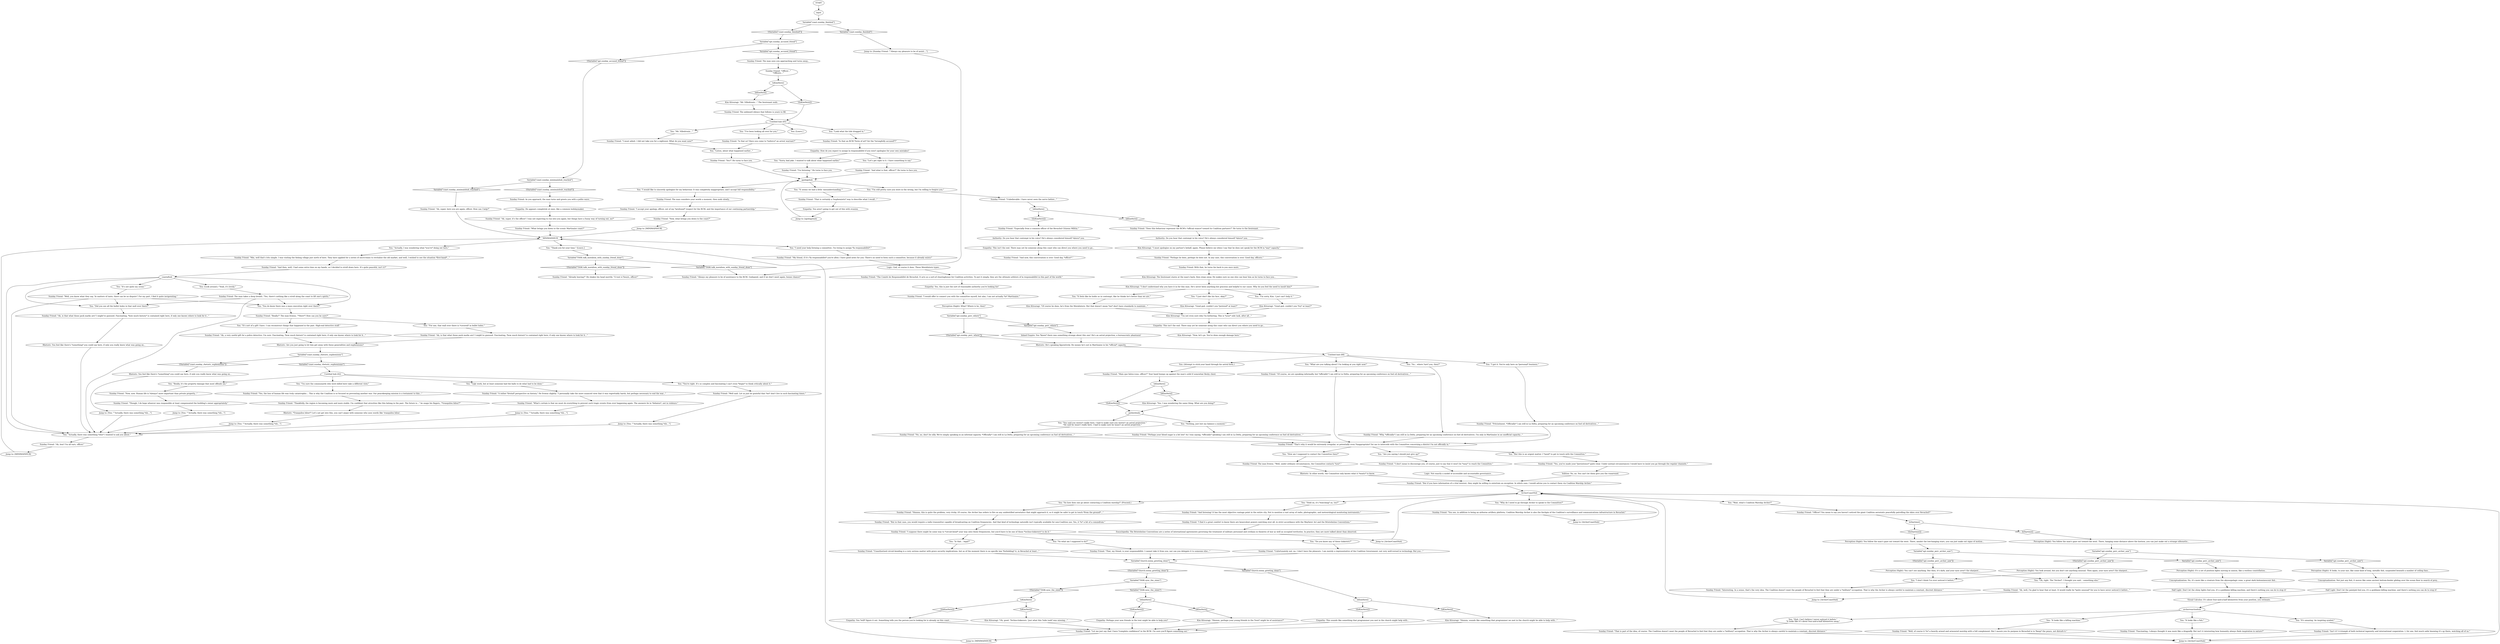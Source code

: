 # WESTCOAST / SUNDAY FRIEND
# PART OF THE MORALIST DREAM QUEST. You come across the Sunday friend enjoying the historical scenery. You also have the chance to apologise if you accused him earlier.
# ==================================================
digraph G {
	  0 [label="START"];
	  1 [label="input"];
	  2 [label="Untitled hub (05)"];
	  3 [label="Kim Kitsuragi: \"Now, let's go. You've done enough damage here.\""];
	  4 [label="You: \"I need your help forming a committee. I'm trying to assign *la responsabilité*.\""];
	  5 [label="You: \"I got it. You're only here on *personal* business.\""];
	  6 [label="Volition: No, no. You can't let them give you the runaround."];
	  7 [label="Variable[\"apt.sunday_perc_archer_saw\"]"];
	  8 [label="Variable[\"apt.sunday_perc_archer_saw\"]", shape=diamond];
	  9 [label="!(Variable[\"apt.sunday_perc_archer_saw\"])", shape=diamond];
	  10 [label="You: \"It's not quite my scene.\""];
	  11 [label="You: \"Did you see all the bullet holes in that wall over there?\""];
	  12 [label="Sunday Friend: The man takes a deep breath. \"Yes, there's nothing like a stroll along the coast to lift one's spirits.\""];
	  13 [label="Encyclopedia: The Bristelmüne Conventions are a series of international agreements governing the treatment of military personnel and civilians in theatres of war as well as occupied territories. In practice, they are more talked about than observed."];
	  14 [label="Sunday Friend: \"Unbelievable. I have never seen the nerve before...\""];
	  15 [label="Sunday Friend: \"Does this behaviour represent the RCM's *official stance* toward its Coalition partners?\" He turns to the lieutenant."];
	  16 [label="Sunday Friend: \"That is certainly a *euphemistic* way to describe what I recall...\""];
	  17 [label="Kim Kitsuragi: \"I must apologise on my partner's behalf, again. Please believe me when I say that he does not speak for the RCM in *any* capacity.\""];
	  18 [label="Empathy: He appears completely at ease, like a common holidaymaker."];
	  19 [label="Inland Empire: You *knew* there was something strange about this one! He's an astral projection, a bureaucratic phantasm!"];
	  20 [label="Untitled hub (08)"];
	  21 [label="Sunday Friend: \"Why, *officially* I am still in La Delta, preparing for an upcoming conference on fuel oil derivatives. I'm only in Martinaise in an unofficial capacity...\""];
	  22 [label="You: \"You said you weren't really here. I had to make sure you weren't an astral projection.\"\n\"He said he wasn't really here. I had to make sure he wasn't an astral projection.\""];
	  23 [label="Sunday Friend: \"Ah, well, I'm glad to hear that at least. It would really be *quite unusual* for you to have never noticed it before...\""];
	  24 [label="Jump to: [ArcherCoastHub]"];
	  25 [label="Sunday Friend: \"Ah, is that what those pock marks are? I might've guessed. Fascinating, *how much history* is contained right here, if only one knows where to look for it...\""];
	  26 [label="You: \"Ugly work, but at least someone had the balls to do what had to be done.\""];
	  27 [label="Rhetoric: You feel like there's *something* you could say here, if only you really knew what was going on..."];
	  28 [label="Variable[\"apt.sunday_accused_friend\"]"];
	  29 [label="Variable[\"apt.sunday_accused_friend\"]", shape=diamond];
	  30 [label="!(Variable[\"apt.sunday_accused_friend\"])", shape=diamond];
	  31 [label="Sunday Friend: The man considers your words a moment, then nods slowly..."];
	  32 [label="Sunday Friend: \"My friend, if it's *la responsabilité* you're after, I have good news for you: There's no need to form such a committee, because it already exists!\""];
	  33 [label="Variable[\"apt.sunday_perc_where\"]"];
	  34 [label="Variable[\"apt.sunday_perc_where\"]", shape=diamond];
	  35 [label="!(Variable[\"apt.sunday_perc_where\"])", shape=diamond];
	  36 [label="IsKimHere()"];
	  37 [label="IsKimHere()", shape=diamond];
	  38 [label="!(IsKimHere())", shape=diamond];
	  39 [label="Variable[\"coast.sunday_minimainhub_reached\"]"];
	  40 [label="Variable[\"coast.sunday_minimainhub_reached\"]", shape=diamond];
	  41 [label="!(Variable[\"coast.sunday_minimainhub_reached\"])", shape=diamond];
	  42 [label="Rhetoric: He's speaking figuratively. He means he's not in Martinaise in his *official* capacity."];
	  43 [label="You: \"Why do I need to go through Archer to speak to the Committee?\""];
	  44 [label="Perception (Sight): You follow the man's gaze out toward the west. There, amidst the low-hanging stars, you can just make out signs of motion..."];
	  45 [label="archerreactionhub"];
	  46 [label="You: \"It's amazing. An inspiring symbol.\""];
	  47 [label="Rhetoric: You feel like there's *something* you could say here, if only you really knew what was going on..."];
	  48 [label="Untitled hub (02)"];
	  49 [label="Empathy: This isn't the end. There may yet be someone along this coast who can direct you where you need to go..."];
	  50 [label="You: \"Look what the tide dragged in.\""];
	  51 [label="Sunday Friend: \"Yes?\" He turns to face you."];
	  52 [label="Perception (Sight): What? Where is he, then?"];
	  53 [label="You: (Attempt to stick your hand through his astral form.)"];
	  54 [label="Sunday Friend: \"That's why it would be extremely irregular, or potentially even *inappropriate* for me to intercede with the Committee concerning a district I'm not officially in.\""];
	  55 [label="jardorehubs"];
	  56 [label="You: \"It looks like a killing machine.\""];
	  57 [label="Sunday Friend: \"I suppose there might be some way to *circuit-bend* your way onto those frequencies, but you'd have to be one of those *techno-tinkerers* to do it.\""];
	  58 [label="You: \"Really, it's the property damage that most offends me.\""];
	  59 [label="IsKimHere()"];
	  60 [label="IsKimHere()", shape=diamond];
	  61 [label="!(IsKimHere())", shape=diamond];
	  62 [label="Sunday Friend: \"Ah, super, it's the officer! I was not expecting to run into you again, but things have a funny way of turning out, no?\""];
	  63 [label="You: \"Actually, I was wondering what *you're* doing out here.\""];
	  64 [label="You: \"Nothing, just lost my balance a moment.\""];
	  65 [label="Sunday Friend: \"Isn't it? A triumph of both technical ingenuity and international cooperation. I, for one, feel much safer knowing it's up there, watching all of us.\""];
	  66 [label="Variable[\"TASK.talk_moralism_with_sunday_friend_done\"]"];
	  67 [label="Variable[\"TASK.talk_moralism_with_sunday_friend_done\"]", shape=diamond];
	  68 [label="!(Variable[\"TASK.talk_moralism_with_sunday_friend_done\"])", shape=diamond];
	  69 [label="Sunday Friend: \"Always my pleasure to be of assistance to the RCM. Godspeed, and if we don't meet again, bonne chance!\""];
	  70 [label="Sunday Friend: \"Ah, a very useful gift for a police detective, I'm sure. Fascinating, *how much history* is contained right here, if only one knows where to look for it...\""];
	  71 [label="Kim Kitsuragi: \"Hmmm, perhaps your young friends in the *tent* might be of assistance?\""];
	  72 [label="Kim Kitsuragi: \"Mr. Villedrouin...\" The lieutenant nods."];
	  73 [label="Sunday Friend: \"I must admit. I did not take you for a sightseer. What do you want now?\""];
	  74 [label="Authority: Do you hear that contempt in his voice? He's always considered himself *above* you."];
	  75 [label="You: \"I'm sorry, Kim. I just can't help it.\""];
	  76 [label="Kim Kitsuragi: \"Good god, couldn't you *try* at least?\""];
	  77 [label="Kim Kitsuragi: \"I'm not even sure why I'm bothering. This is *your* side task, after all...\""];
	  78 [label="Empathy: Yes, this is just the sort of reasonable authority you're looking for!"];
	  79 [label="Sunday Friend: \"I would offer to connect you with the committee myself, but alas, I am not actually *in* Martinaise.\""];
	  80 [label="Perception (Sight): It looks, to your eye, like some kind of long, metallic fish, suspended beneath a number of ceiling fans..."];
	  81 [label="Jump to: [ArcherCoastHub]"];
	  82 [label="Sunday Friend: \"And then, well, I had some extra time on my hands, so I decided to stroll down here. It's quite peaceful, isn't it?\""];
	  83 [label="Variable[\"coast.sunday_finished\"]"];
	  84 [label="Variable[\"coast.sunday_finished\"]", shape=diamond];
	  85 [label="!(Variable[\"coast.sunday_finished\"])", shape=diamond];
	  86 [label="You: \"It feels like he holds us in contempt, like he thinks he's better than we are.\""];
	  87 [label="You: \"Thank you for your time.\" [Leave.]"];
	  88 [label="Sunday Friend: \"Perhaps your blood sugar is a bit low? As I was saying, *officially* speaking I am still in La Delta, preparing for an upcoming conference on fuel oil derivatives...\""];
	  89 [label="IsDaytime()"];
	  90 [label="IsDaytime()", shape=diamond];
	  91 [label="!(IsDaytime())", shape=diamond];
	  92 [label="Perception (Sight): It's a set of position lights moving in unison, like a restless constellation..."];
	  93 [label="Sunday Friend: \"Yes, the loss of human life was truly catastrophic... This is why the Coalition is so focused on preventing another war. Our peacekeeping mission is a testament to this...\""];
	  94 [label="Variable[\"TASK.sync_the_sines\"]"];
	  95 [label="Variable[\"TASK.sync_the_sines\"]", shape=diamond];
	  96 [label="!(Variable[\"TASK.sync_the_sines\"])", shape=diamond];
	  97 [label="Empathy: How do you expect to assign la responsabilité if you won't apologise for your own mistakes?"];
	  99 [label="Authority: Do you hear that contempt in his voice? He's always considered himself *above* you."];
	  100 [label="You: \"I just don't like his face, okay?\""];
	  101 [label="Kim Kitsuragi: \"Yes, I was wondering the same thing. What are you doing?\""];
	  102 [label="You: \"Are you saying I should just give up?\""];
	  103 [label="Variable[\"apt.sunday_perc_archer_saw\"]"];
	  104 [label="Variable[\"apt.sunday_perc_archer_saw\"]", shape=diamond];
	  105 [label="!(Variable[\"apt.sunday_perc_archer_saw\"])", shape=diamond];
	  106 [label="Conceptualization: No, it's more like a creature from the abyssopelagic zone, a great dark bioluminescent fish..."];
	  107 [label="Jump to: [MINIMAINHUB]"];
	  108 [label="IsKimHere()"];
	  109 [label="IsKimHere()", shape=diamond];
	  110 [label="!(IsKimHere())", shape=diamond];
	  111 [label="Sunday Friend: \"I accept your apology, officer, out of my *profound* respect for the RCM, and the importance of our continuing partnership.\""];
	  112 [label="Kim Kitsuragi: \"I don't understand why you have it in for this man. He's never been anything but gracious and helpful to our cause. Why do you feel the need to insult him?\""];
	  113 [label="Sunday Friend: The man frowns. \"Well, under ordinary circumstances, the Committee contacts *you*.\""];
	  114 [label="Sunday Friend: \"I don't mean to discourage you, of course, just to say that it won't be *easy* to reach the Committee.\""];
	  115 [label="You: \"Wait, what's Coalition Warship Archer?\""];
	  116 [label="Sunday Friend: \"Officer? You mean to say you haven't noticed the giant Coalition aerostatic peacefully patrolling the skies over Revachol?\""];
	  117 [label="Half Light: Don't let the paintjob fool you, it's a goddamn killing machine, and there's nothing you can do to stop it!"];
	  118 [label="You: \"I don't think I've ever noticed it before.\""];
	  119 [label="Sunday Friend: \"That is part of the idea, of course. The Coalition doesn't want the people of Revachol to feel that they are under a *military* occupation. That is why the Archer is always careful to maintain a constant, discreet distance.\""];
	  120 [label="You: \"So what am I supposed to do?\""];
	  121 [label="Sunday Friend: \"Though, I do hope whoever was responsible at least compensated the building's owner appropriately.\""];
	  122 [label="Empathy: This sounds like something that programmer you met in the church might help with..."];
	  123 [label="Sunday Friend: \"And what is that, officer?\" He turns to face you."];
	  124 [label="You: \"I'm still pretty sure you were in the wrong, but I'm willing to forgive you.\""];
	  125 [label="Jump to: [MINIMAINHUB]"];
	  126 [label="Sunday Friend: \"Yes, you've made your *persistence* quite clear. Under normal circumstances I would have to insist you go through the regular channels.\""];
	  127 [label="Sunday Friend: \"Hmmm, this is quite the problem, very tricky. Of course, the Archer has orders to fire on any unidentified aerostatics that might approach it, so it might be safer to get in touch *from the ground*...\""];
	  128 [label="Sunday Friend: \"Mm, well that's très simple. I was visiting the fishing village just north of here. They have applied for a series of micro-loans to revitalise the old market, and well, I wished to see the situation *first-hand*...\""];
	  129 [label="You: \"For one, that wall over there is *covered* in bullet holes.\""];
	  130 [label="Sunday Friend: \"Ah, is that what those pock marks are? I might've guessed. Fascinating, *how much history* is contained right here, if only one knows where to look for it...\""];
	  131 [label="Sunday Friend: \"Officer...\"\n\"Officers...\""];
	  132 [label="You: \"Mr. Villedrouin...\""];
	  133 [label="You: \"It seems we had a little 'misunderstanding.'\""];
	  134 [label="Kim Kitsuragi: \"Of course he does, he's from the Moralintern. But that doesn't mean *we* don't have standards to maintain...\""];
	  135 [label="Kim Kitsuragi: \"Good god, couldn't you *pretend* at least?\""];
	  136 [label="Sunday Friend: \"The Comité de Responsabilité de Revachol. It acts as a sort-of clearinghouse for Coalition activities. To put it simply, they are the ultimate arbiters of la responsabilité in this part of the world.\""];
	  137 [label="You: \"So how does one go about contacting a Coalition warship?\" (Proceed.)"];
	  138 [label="Perception (Sight): You can't see anything. But then, it's dark, and your eyes aren't the sharpest..."];
	  139 [label="You: \"Huh. Can't believe I never noticed it before.\"\n\"It looks like it's about four-and-a-half kilometres away.\""];
	  140 [label="Sunday Friend: \"You see, in addition to being an airborne artillery platform, Coalition Warship Archer is also the linchpin of the Coalition's surveillance and communications infrastructure in Revachol.\""];
	  141 [label="Jump to: [ArcherCoastHub]"];
	  142 [label="You: \"You do know there was a mass execution right over there?\""];
	  143 [label="Jump to: [You: \"\"Actually, there was something *els...\"]"];
	  144 [label="Jump to: [You: \"\"Actually, there was something *els...\"]"];
	  145 [label="Variable[\"church.soona_greeting_done\"]"];
	  146 [label="Variable[\"church.soona_greeting_done\"]", shape=diamond];
	  147 [label="!(Variable[\"church.soona_greeting_done\"])", shape=diamond];
	  148 [label="You: \"Sorry, bad joke. I wanted to talk about what happened earlier.\""];
	  149 [label="You: \"Let's get right to it. I have something to say.\""];
	  150 [label="Sunday Friend: \"Especially from a common officer of the Revachol Citizens Militia.\""];
	  151 [label="Empathy: You aren't going to get out of this with evasion."];
	  152 [label="You: \"So... where *are* you, then?\""];
	  153 [label="Sunday Friend: \"Précisément. *Officially* I am still in La Delta, preparing for an upcoming conference on fuel oil derivatives...\""];
	  154 [label="Visual Calculus: It's about four-and-a-half kilometres from your position, you estimate."];
	  155 [label="Sunday Friend: \"Well, of course it *is* a heavily armed and armoured warship with a full complement. But I assure you its purpose in Revachol is to *keep* the peace, not disturb it.\""];
	  156 [label="Sunday Friend: \"I find it a great comfort to know there are benevolent powers watching over all, in strict accordance with the Wayfarer Act and the Bristelmüne Conventions.\""];
	  157 [label="You: \"Hold on, it's *watching* us, too?\""];
	  158 [label="You: \"Do you know any of these tinkerers?\""];
	  159 [label="You: (Look around.) \"Yeah, it's lovely.\""];
	  160 [label="You: \"It's sort of a gift I have. I can reconstruct things that happened in the past. High-end detective stuff.\""];
	  161 [label="Variable[\"coast.sunday_rhetoric_euphemisms\"]"];
	  162 [label="Variable[\"coast.sunday_rhetoric_euphemisms\"]", shape=diamond];
	  163 [label="!(Variable[\"coast.sunday_rhetoric_euphemisms\"])", shape=diamond];
	  164 [label="Rhetoric: *Tranquilou bilou*? Let's not get into this, you can't argue with someone who uses words like 'tranquilou bilou'."];
	  165 [label="Jump to: [You: \"\"Actually, there was something *els...\"]"];
	  166 [label="Sunday Friend: \"Let me just say that I have *complete confidence* in the RCM. I'm sure you'll figure something out.\""];
	  167 [label="Empathy: You *will* figure it out. Something tells you the person you're looking for is already on this coast..."];
	  168 [label="You: \"I would like to sincerely apologise for my behaviour. It was completely inappropriate, and I accept full responsibility.\""];
	  169 [label="Logic: God, of course it does. These Moralintern types..."];
	  170 [label="Sunday Friend: \"Of course, we are speaking informally, but *officially* I am still in La Delta, preparing for an upcoming conference on fuel oil derivatives...\""];
	  171 [label="IsKimHere()"];
	  172 [label="IsKimHere()", shape=diamond];
	  173 [label="!(IsKimHere())", shape=diamond];
	  174 [label="Sunday Friend: \"No, no, don't be silly. We're simply speaking in an informal capacity. *Officially* I am still in La Delta, preparing for an upcoming conference on fuel oil derivatives...\""];
	  175 [label="Perception (Sight): You look around, but you don't see anything unusual. Then again, your eyes aren't the sharpest..."];
	  176 [label="You: \"Is that... legal?\""];
	  177 [label="Sunday Friend: \"Unfortunately not, no, I don't have the pleasure. I am merely a representative of the Coalition Government, not very well-versed in technology. But you...\""];
	  178 [label="You: \"I'm sure the communards who were killed here take a different view.\""];
	  179 [label="Sunday Friend: \"Now, now. Human life is *always* more important than private property...\""];
	  180 [label="You: \"You're right. It's so complex and fascinating I can't even *begin* to think critically about it.\""];
	  181 [label="Jump to: [You: \"\"Actually, there was something *els...\"]"];
	  182 [label="Jump to: [ArcherCoastHub]"];
	  183 [label="Sunday Friend: \"Is that an RCM *term of art* for the *wrongfully accused*?\""];
	  184 [label="Sunday Friend: \"Now, what brings you down to the coast?\""];
	  185 [label="Rhetoric: In other words, the Committee only knows what it *wants* to know."];
	  186 [label="ArcherCoastHub"];
	  187 [label="Conceptualization: Not just any fish, it moves like some ancient bottom-feeder gliding over the ocean floor in search of prey..."];
	  188 [label="Half Light: Don't let the shiny lights fool you, it's a goddamn killing machine, and there's nothing you can do to stop it!"];
	  189 [label="Sunday Friend: \"Fascinating. I always thought it was more like a dragonfly. But isn't it interesting how humanity always finds inspiration in nature?\""];
	  190 [label="Jump to: [MINIMAINHUB]"];
	  191 [label="Jump to: [You: \"\"Actually, there was something *els...\"]"];
	  192 [label="IsKimHere()"];
	  193 [label="IsKimHere()", shape=diamond];
	  194 [label="!(IsKimHere())", shape=diamond];
	  195 [label="Empathy: Perhaps your new friends in the tent might be able to help you?"];
	  196 [label="Kim Kitsuragi: \"Oh, good: 'Techno-tinkerers.' Just what this *side task* was missing...\""];
	  197 [label="Sunday Friend: \"Is that so? Have you come to *enforce* an arrest warrant?\""];
	  198 [label="Kim Kitsuragi: The lieutenant stares at the man's back, then steps away. He makes sure no one else can hear him as he turns to face you..."];
	  199 [label="Sunday Friend: \"Ah, super, here you are again, officer. How can I help?\""];
	  200 [label="Sunday Friend: \"What brings you down to the scenic Martinaise coast?\""];
	  201 [label="Perception (Sight): You follow the man's gaze out toward the west. There, hanging some distance above the horison, you can just make out a strange silhouette..."];
	  202 [label="You: \"Oh, right. The *Archer*. I thought you said... something else.\""];
	  203 [label="You: \"It looks like a fish.\""];
	  204 [label="Sunday Friend: \"And listening! It has the most objective vantage point in the entire city. Not to mention a vast array of radio, photographic, and meteorological monitoring instruments.\""];
	  205 [label="Sunday Friend: \"Unauthorised circuit-bending is a very serious matter with grave security implications, but as of the moment there is no specific law *forbidding* it, in Revachol at least...\""];
	  206 [label="coastalhub"];
	  207 [label="Sunday Friend: \"Well, you know what they say, 'In matters of taste, there can be no dispute'! For my part, I find it quite invigorating.\""];
	  208 [label="Sunday Friend: \"Really?\" The man frowns. \"*Here*? How can you be sure?\""];
	  209 [label="Sunday Friend: \"A rather *brutal* perspective on history.\" He frowns slightly. \"I personally take the more nuanced view that it was regrettably harsh, but perhaps necessary to end the war...\""];
	  210 [label="You: \"I've been looking all over for you.\""];
	  211 [label="Sunday Friend: \"I'm listening.\" He turns to face you."];
	  212 [label="apologyhub"];
	  213 [label="Sunday Friend: \"And now, this conversation is over. Good day, *officer*.\""];
	  214 [label="You: \"What are you talking about? I'm looking at you right now!\""];
	  215 [label="Sunday Friend: \"That, my friend, is your responsabilité. I cannot take it from you, nor can you delegate it to someone else...\""];
	  216 [label="Sunday Friend: \"What's certain is that we must do everything to prevent such tragic events from ever happening again. The answers lie in *debates*, not in violence.\""];
	  217 [label="You: \"Listen, about what happened earlier...\""];
	  218 [label="Jump to: [apologyhub]"];
	  219 [label="IsKimHere()"];
	  220 [label="IsKimHere()", shape=diamond];
	  221 [label="!(IsKimHere())", shape=diamond];
	  222 [label="MINIMAINHUB"];
	  223 [label="Sunday Friend: \"But if you have information of a vital interest, they might be willing to entertain an exception. In which case, I would advise you to contact them via Coalition Warship Archer.\""];
	  224 [label="You: \"Actually, there was something *else* I wanted to ask you about.\""];
	  225 [label="Sunday Friend: \"Well said. Let us just be grateful that *we* don't live in such fascinating times.\""];
	  226 [label="Kim Kitsuragi: \"Hmmm, sounds like something that programmer we met in the church might be able to help with...\""];
	  227 [label="Sunday Friend: The awkward silence that follows is yours to fill."];
	  228 [label="You: [Leave.]"];
	  229 [label="Sunday Friend: The man sees you approaching and turns away..."];
	  230 [label="Sunday Friend: \"Perhaps he does, perhaps he does not. In any case, this conversation is over. Good day, officers.\""];
	  231 [label="Sunday Friend: With that, he turns his back to you once more."];
	  232 [label="Sunday Friend: \"Mais que faites-vous, officer?\" Your hand bumps up against the man's solid if somewhat fleshy chest."];
	  233 [label="You: \"But this is an urgent matter. I *need* to get in touch with the Committee.\""];
	  234 [label="You: \"How am I supposed to contact the Committee then?\""];
	  235 [label="Sunday Friend: \"But in that case, you would require a radio transmitter capable of broadcasting on Coalition frequencies. And that kind of technology naturally isn't typically available for non-Coalition use. Yes, it *is* a bit of a conundrum.\""];
	  236 [label="Sunday Friend: \"Already leaving?\" He shakes his head merrily. \"À tout à l'heure, officer!\""];
	  237 [label="Rhetoric: Are you just going to let him get away with these generalities and euphemisms?"];
	  238 [label="Empathy: This isn't the end. There may yet be someone along this coast who can direct you where you need to go..."];
	  239 [label="Jump to: [Sunday Friend: \"\"Always my pleasure to be of assist...\"]"];
	  240 [label="Sunday Friend: As you approach, the man turns and greets you with a polite wave."];
	  241 [label="Logic: Not exactly a model of accessible and accountable governance..."];
	  242 [label="Sunday Friend: \"Interesting. In a sense, that's the very idea. The Coalition doesn't want the people of Revachol to feel that they are under a *military* occupation. That is why the Archer is always careful to maintain a constant, discreet distance.\""];
	  243 [label="Sunday Friend: \"Ah, bon? I'm all ears, officer.\""];
	  244 [label="Sunday Friend: \"Thankfully, the region is becoming more and more stable. I'm confident that atrocities like this belong in the past. The future is...\" he snaps his fingers, \"*tranquilou bilou!*\""];
	  0 -> 1
	  1 -> 83
	  2 -> 210
	  2 -> 228
	  2 -> 132
	  2 -> 50
	  4 -> 32
	  5 -> 153
	  6 -> 223
	  7 -> 8
	  7 -> 9
	  8 -> 80
	  9 -> 175
	  10 -> 207
	  11 -> 130
	  12 -> 224
	  12 -> 11
	  12 -> 142
	  13 -> 141
	  14 -> 219
	  15 -> 74
	  16 -> 151
	  17 -> 230
	  18 -> 62
	  19 -> 42
	  20 -> 152
	  20 -> 5
	  20 -> 53
	  20 -> 214
	  21 -> 54
	  22 -> 174
	  23 -> 81
	  24 -> 186
	  25 -> 237
	  26 -> 209
	  27 -> 224
	  28 -> 29
	  28 -> 30
	  29 -> 229
	  30 -> 39
	  31 -> 111
	  32 -> 169
	  33 -> 34
	  33 -> 35
	  34 -> 19
	  35 -> 42
	  36 -> 37
	  36 -> 38
	  37 -> 226
	  38 -> 122
	  39 -> 40
	  39 -> 41
	  40 -> 199
	  41 -> 240
	  42 -> 20
	  43 -> 140
	  44 -> 103
	  45 -> 56
	  45 -> 203
	  45 -> 139
	  45 -> 46
	  46 -> 65
	  47 -> 181
	  48 -> 180
	  48 -> 178
	  48 -> 26
	  48 -> 58
	  49 -> 3
	  50 -> 183
	  51 -> 212
	  52 -> 33
	  53 -> 232
	  54 -> 233
	  54 -> 234
	  54 -> 102
	  55 -> 64
	  55 -> 22
	  56 -> 155
	  57 -> 176
	  57 -> 120
	  57 -> 158
	  58 -> 179
	  59 -> 60
	  59 -> 61
	  60 -> 196
	  61 -> 167
	  62 -> 200
	  63 -> 128
	  64 -> 88
	  65 -> 24
	  66 -> 67
	  66 -> 68
	  67 -> 69
	  68 -> 236
	  70 -> 237
	  71 -> 166
	  72 -> 227
	  73 -> 217
	  74 -> 17
	  75 -> 76
	  76 -> 77
	  77 -> 49
	  78 -> 79
	  79 -> 52
	  80 -> 187
	  81 -> 186
	  82 -> 206
	  83 -> 84
	  83 -> 85
	  84 -> 239
	  85 -> 28
	  86 -> 134
	  87 -> 66
	  88 -> 54
	  89 -> 90
	  89 -> 91
	  90 -> 201
	  91 -> 44
	  92 -> 106
	  93 -> 244
	  94 -> 96
	  94 -> 95
	  95 -> 192
	  96 -> 59
	  97 -> 148
	  97 -> 149
	  99 -> 238
	  100 -> 135
	  101 -> 55
	  102 -> 114
	  103 -> 104
	  103 -> 105
	  104 -> 92
	  105 -> 138
	  106 -> 188
	  107 -> 222
	  108 -> 109
	  108 -> 110
	  109 -> 72
	  110 -> 2
	  111 -> 184
	  112 -> 75
	  112 -> 100
	  112 -> 86
	  113 -> 185
	  114 -> 241
	  115 -> 116
	  116 -> 89
	  117 -> 154
	  118 -> 242
	  119 -> 24
	  120 -> 215
	  121 -> 191
	  122 -> 166
	  123 -> 212
	  124 -> 14
	  125 -> 222
	  126 -> 6
	  127 -> 235
	  128 -> 82
	  129 -> 25
	  130 -> 27
	  131 -> 108
	  132 -> 73
	  133 -> 16
	  134 -> 77
	  135 -> 77
	  136 -> 78
	  137 -> 127
	  138 -> 202
	  138 -> 118
	  139 -> 119
	  140 -> 182
	  141 -> 186
	  142 -> 208
	  143 -> 224
	  144 -> 224
	  145 -> 146
	  145 -> 147
	  146 -> 36
	  147 -> 94
	  148 -> 211
	  149 -> 123
	  150 -> 99
	  151 -> 218
	  152 -> 21
	  153 -> 54
	  154 -> 45
	  155 -> 24
	  156 -> 13
	  157 -> 204
	  158 -> 177
	  159 -> 12
	  160 -> 70
	  161 -> 162
	  161 -> 163
	  162 -> 48
	  163 -> 47
	  164 -> 143
	  165 -> 224
	  166 -> 107
	  167 -> 166
	  168 -> 31
	  169 -> 136
	  170 -> 54
	  171 -> 172
	  171 -> 173
	  172 -> 101
	  173 -> 55
	  174 -> 54
	  175 -> 202
	  175 -> 118
	  176 -> 205
	  177 -> 145
	  178 -> 93
	  179 -> 121
	  180 -> 225
	  181 -> 224
	  182 -> 186
	  183 -> 97
	  184 -> 125
	  185 -> 223
	  186 -> 43
	  186 -> 137
	  186 -> 115
	  186 -> 157
	  187 -> 117
	  188 -> 154
	  189 -> 24
	  190 -> 222
	  191 -> 224
	  192 -> 193
	  192 -> 194
	  193 -> 71
	  194 -> 195
	  195 -> 166
	  196 -> 166
	  197 -> 217
	  198 -> 112
	  199 -> 222
	  200 -> 222
	  201 -> 7
	  202 -> 23
	  203 -> 189
	  204 -> 156
	  205 -> 145
	  206 -> 224
	  206 -> 10
	  206 -> 11
	  206 -> 142
	  206 -> 159
	  207 -> 224
	  207 -> 11
	  207 -> 142
	  208 -> 160
	  208 -> 129
	  209 -> 216
	  210 -> 197
	  211 -> 212
	  212 -> 168
	  212 -> 124
	  212 -> 133
	  214 -> 170
	  215 -> 145
	  216 -> 144
	  217 -> 51
	  218 -> 212
	  219 -> 220
	  219 -> 221
	  220 -> 15
	  221 -> 150
	  222 -> 4
	  222 -> 87
	  222 -> 63
	  223 -> 186
	  224 -> 243
	  225 -> 165
	  226 -> 166
	  227 -> 2
	  229 -> 131
	  230 -> 231
	  231 -> 198
	  232 -> 171
	  233 -> 126
	  234 -> 113
	  235 -> 57
	  237 -> 161
	  238 -> 213
	  239 -> 69
	  240 -> 18
	  241 -> 223
	  242 -> 81
	  243 -> 190
	  244 -> 164
}


